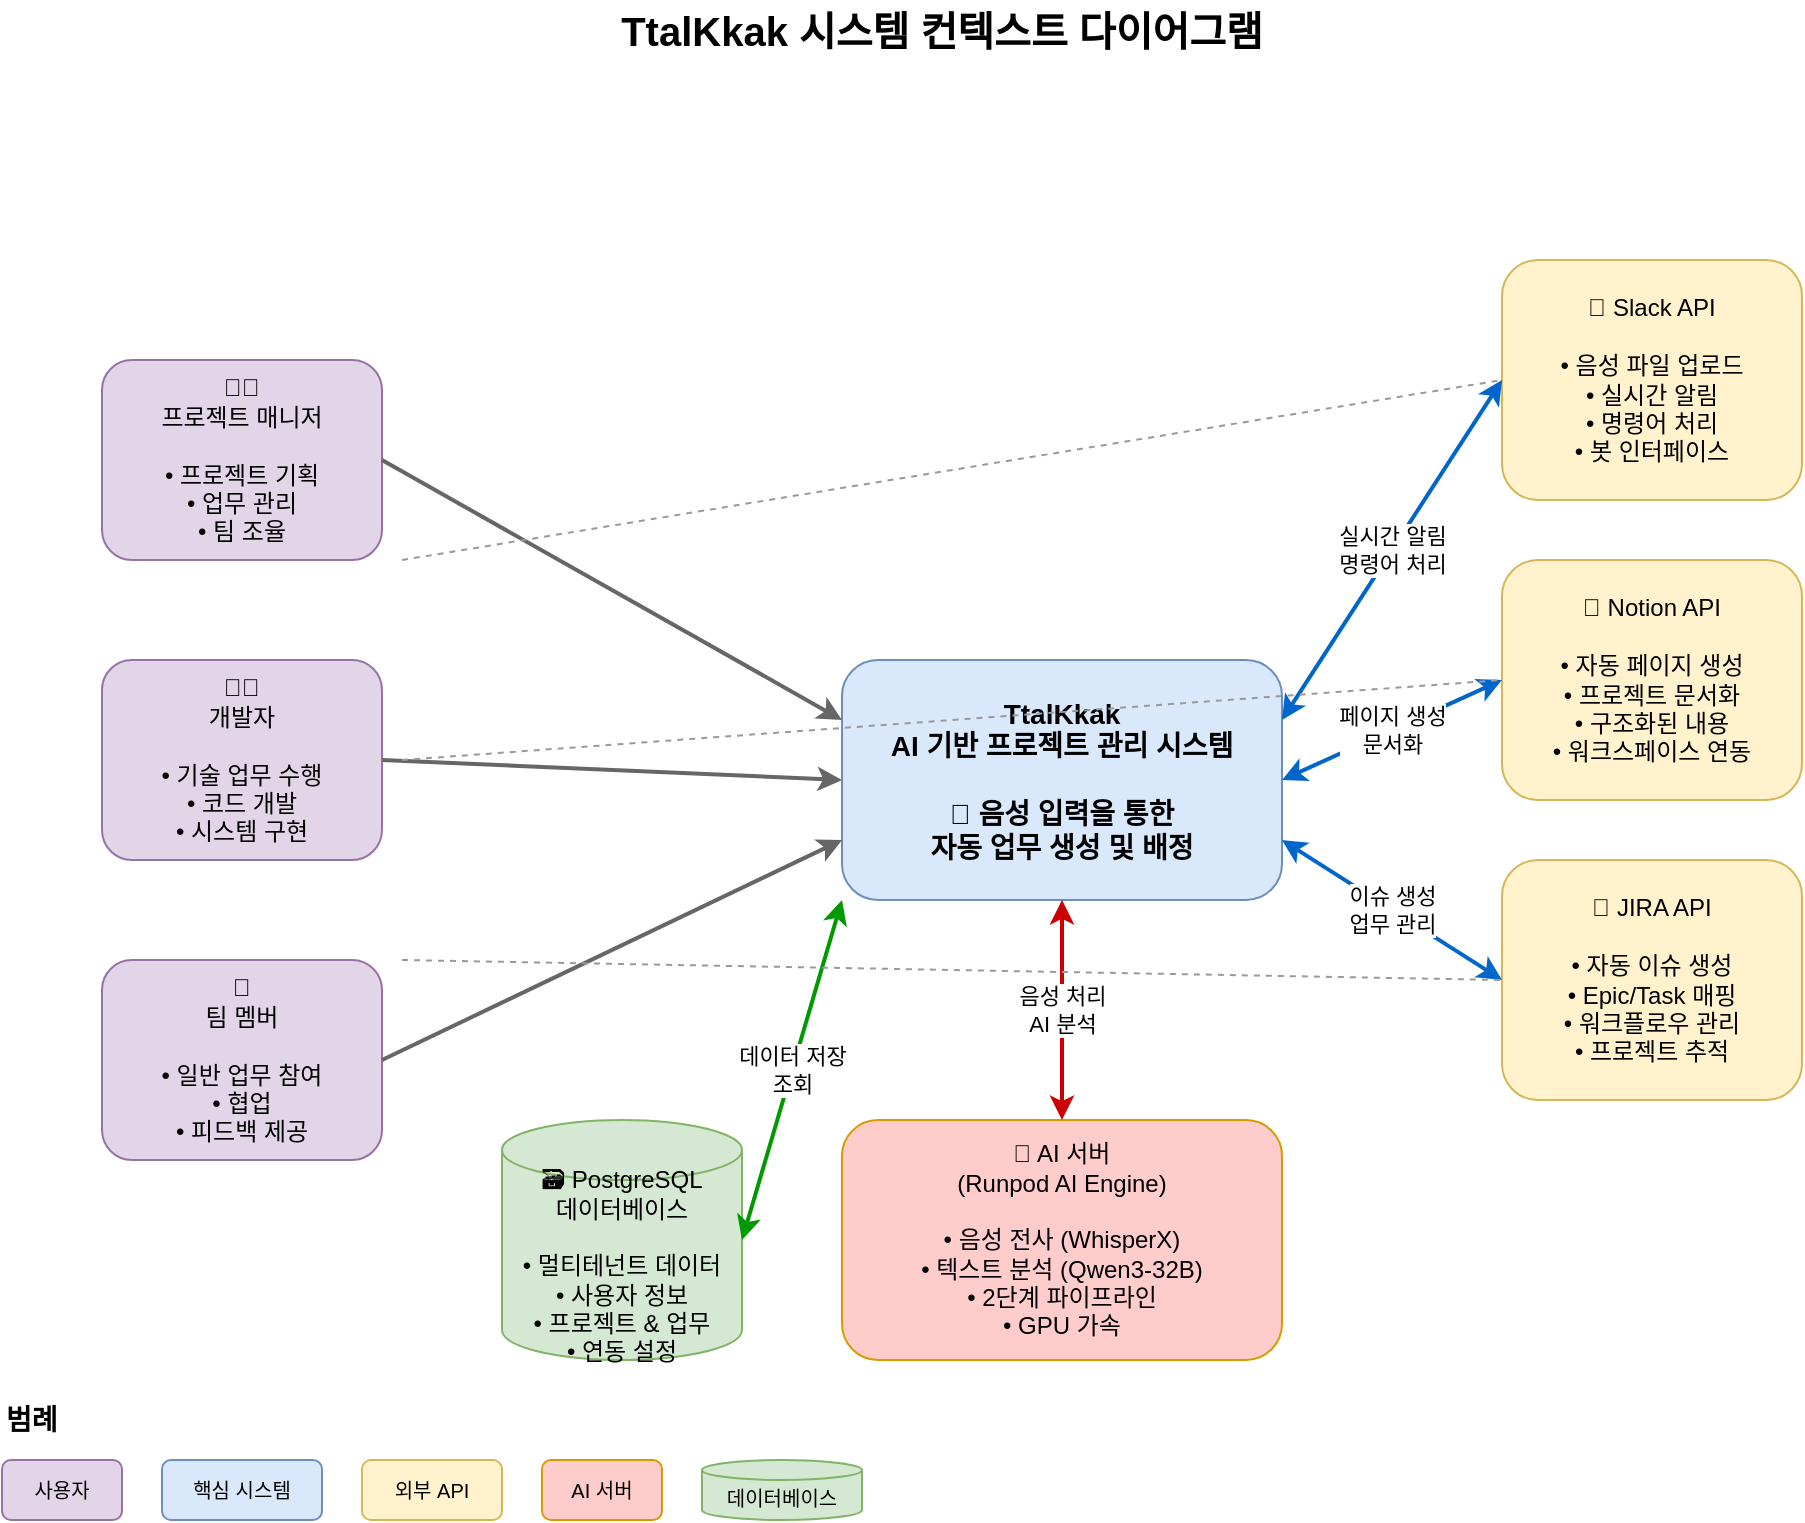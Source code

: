 <mxfile>
    <diagram id="TtalKkak-Context-Diagram" name="컨텍스트 다이어그램">
        <mxGraphModel dx="778" dy="593" grid="1" gridSize="10" guides="1" tooltips="1" connect="1" arrows="1" fold="1" page="1" pageScale="1" pageWidth="1169" pageHeight="827" math="0" shadow="0">
            <root>
                <mxCell id="0"/>
                <mxCell id="1" parent="0"/>
                <mxCell id="title" value="TtalKkak 시스템 컨텍스트 다이어그램" style="text;html=1;strokeColor=none;fillColor=none;align=center;verticalAlign=middle;whiteSpace=wrap;rounded=0;fontSize=20;fontStyle=1" parent="1" vertex="1">
                    <mxGeometry x="300" y="20" width="400" height="30" as="geometry"/>
                </mxCell>
                <mxCell id="ttalkkak-system" value="TtalKkak&#10;AI 기반 프로젝트 관리 시스템&#10;&#10;🎯 음성 입력을 통한&#10;자동 업무 생성 및 배정" style="rounded=1;whiteSpace=wrap;html=1;fillColor=#dae8fc;strokeColor=#6c8ebf;fontSize=14;fontStyle=1;align=center;verticalAlign=middle;" parent="1" vertex="1">
                    <mxGeometry x="450" y="350" width="220" height="120" as="geometry"/>
                </mxCell>
                <mxCell id="project-manager" value="🧑‍💼&#10;프로젝트 매니저&#10;&#10;• 프로젝트 기획&#10;• 업무 관리&#10;• 팀 조율" style="rounded=1;whiteSpace=wrap;html=1;fillColor=#e1d5e7;strokeColor=#9673a6;fontSize=12;align=center;verticalAlign=middle;" parent="1" vertex="1">
                    <mxGeometry x="80" y="200" width="140" height="100" as="geometry"/>
                </mxCell>
                <mxCell id="developer" value="👨‍💻&#10;개발자&#10;&#10;• 기술 업무 수행&#10;• 코드 개발&#10;• 시스템 구현" style="rounded=1;whiteSpace=wrap;html=1;fillColor=#e1d5e7;strokeColor=#9673a6;fontSize=12;align=center;verticalAlign=middle;" parent="1" vertex="1">
                    <mxGeometry x="80" y="350" width="140" height="100" as="geometry"/>
                </mxCell>
                <mxCell id="team-member" value="👥&#10;팀 멤버&#10;&#10;• 일반 업무 참여&#10;• 협업&#10;• 피드백 제공" style="rounded=1;whiteSpace=wrap;html=1;fillColor=#e1d5e7;strokeColor=#9673a6;fontSize=12;align=center;verticalAlign=middle;" parent="1" vertex="1">
                    <mxGeometry x="80" y="500" width="140" height="100" as="geometry"/>
                </mxCell>
                <mxCell id="slack-api" value="🤖 Slack API&#10;&#10;• 음성 파일 업로드&#10;• 실시간 알림&#10;• 명령어 처리&#10;• 봇 인터페이스" style="rounded=1;whiteSpace=wrap;html=1;fillColor=#fff2cc;strokeColor=#d6b656;fontSize=12;align=center;verticalAlign=middle;" parent="1" vertex="1">
                    <mxGeometry x="780" y="150" width="150" height="120" as="geometry"/>
                </mxCell>
                <mxCell id="notion-api" value="📝 Notion API&#10;&#10;• 자동 페이지 생성&#10;• 프로젝트 문서화&#10;• 구조화된 내용&#10;• 워크스페이스 연동" style="rounded=1;whiteSpace=wrap;html=1;fillColor=#fff2cc;strokeColor=#d6b656;fontSize=12;align=center;verticalAlign=middle;" parent="1" vertex="1">
                    <mxGeometry x="780" y="300" width="150" height="120" as="geometry"/>
                </mxCell>
                <mxCell id="jira-api" value="🎫 JIRA API&#10;&#10;• 자동 이슈 생성&#10;• Epic/Task 매핑&#10;• 워크플로우 관리&#10;• 프로젝트 추적" style="rounded=1;whiteSpace=wrap;html=1;fillColor=#fff2cc;strokeColor=#d6b656;fontSize=12;align=center;verticalAlign=middle;" parent="1" vertex="1">
                    <mxGeometry x="780" y="450" width="150" height="120" as="geometry"/>
                </mxCell>
                <mxCell id="ai-server" value="🧠 AI 서버&#10;(Runpod AI Engine)&#10;&#10;• 음성 전사 (WhisperX)&#10;• 텍스트 분석 (Qwen3-32B)&#10;• 2단계 파이프라인&#10;• GPU 가속" style="rounded=1;whiteSpace=wrap;html=1;fillColor=#ffcccc;strokeColor=#d79b00;fontSize=12;align=center;verticalAlign=middle;" parent="1" vertex="1">
                    <mxGeometry x="450" y="580" width="220" height="120" as="geometry"/>
                </mxCell>
                <mxCell id="database" value="🗃️ PostgreSQL&#10;데이터베이스&#10;&#10;• 멀티테넌트 데이터&#10;• 사용자 정보&#10;• 프로젝트 &amp; 업무&#10;• 연동 설정" style="shape=cylinder3;whiteSpace=wrap;html=1;boundedLbl=1;backgroundOutline=1;size=15;fillColor=#d5e8d4;strokeColor=#82b366;fontSize=12;align=center;verticalAlign=middle;" vertex="1" parent="1">
                    <mxGeometry x="280" y="580" width="120" height="120" as="geometry"/>
                </mxCell>
                <mxCell id="pm-to-system" value="" style="endArrow=classic;html=1;rounded=0;entryX=0;entryY=0.25;entryDx=0;entryDy=0;exitX=1;exitY=0.5;exitDx=0;exitDy=0;strokeWidth=2;strokeColor=#666666;" edge="1" parent="1" source="project-manager" target="ttalkkak-system">
                    <mxGeometry width="50" height="50" relative="1" as="geometry">
                        <mxPoint x="250" y="250" as="sourcePoint"/>
                        <mxPoint x="400" y="380" as="targetPoint"/>
                    </mxGeometry>
                </mxCell>
                <mxCell id="dev-to-system" value="" style="endArrow=classic;html=1;rounded=0;entryX=0;entryY=0.5;entryDx=0;entryDy=0;exitX=1;exitY=0.5;exitDx=0;exitDy=0;strokeWidth=2;strokeColor=#666666;" edge="1" parent="1" source="developer" target="ttalkkak-system">
                    <mxGeometry width="50" height="50" relative="1" as="geometry">
                        <mxPoint x="250" y="400" as="sourcePoint"/>
                        <mxPoint x="400" y="400" as="targetPoint"/>
                    </mxGeometry>
                </mxCell>
                <mxCell id="team-to-system" value="" style="endArrow=classic;html=1;rounded=0;entryX=0;entryY=0.75;entryDx=0;entryDy=0;exitX=1;exitY=0.5;exitDx=0;exitDy=0;strokeWidth=2;strokeColor=#666666;" edge="1" parent="1" source="team-member" target="ttalkkak-system">
                    <mxGeometry width="50" height="50" relative="1" as="geometry">
                        <mxPoint x="250" y="550" as="sourcePoint"/>
                        <mxPoint x="400" y="440" as="targetPoint"/>
                    </mxGeometry>
                </mxCell>
                <mxCell id="system-to-slack" value="실시간 알림&#10;명령어 처리" style="endArrow=classic;startArrow=classic;html=1;rounded=0;entryX=0;entryY=0.5;entryDx=0;entryDy=0;exitX=1;exitY=0.25;exitDx=0;exitDy=0;strokeWidth=2;strokeColor=#0066cc;" edge="1" parent="1" source="ttalkkak-system" target="slack-api">
                    <mxGeometry width="50" height="50" relative="1" as="geometry">
                        <mxPoint x="680" y="370" as="sourcePoint"/>
                        <mxPoint x="780" y="210" as="targetPoint"/>
                        <mxPoint as="offset"/>
                    </mxGeometry>
                </mxCell>
                <mxCell id="system-to-notion" value="페이지 생성&#10;문서화" style="endArrow=classic;startArrow=classic;html=1;rounded=0;entryX=0;entryY=0.5;entryDx=0;entryDy=0;exitX=1;exitY=0.5;exitDx=0;exitDy=0;strokeWidth=2;strokeColor=#0066cc;" edge="1" parent="1" source="ttalkkak-system" target="notion-api">
                    <mxGeometry width="50" height="50" relative="1" as="geometry">
                        <mxPoint x="680" y="410" as="sourcePoint"/>
                        <mxPoint x="780" y="360" as="targetPoint"/>
                        <mxPoint as="offset"/>
                    </mxGeometry>
                </mxCell>
                <mxCell id="system-to-jira" value="이슈 생성&#10;업무 관리" style="endArrow=classic;startArrow=classic;html=1;rounded=0;entryX=0;entryY=0.5;entryDx=0;entryDy=0;exitX=1;exitY=0.75;exitDx=0;exitDy=0;strokeWidth=2;strokeColor=#0066cc;" edge="1" parent="1" source="ttalkkak-system" target="jira-api">
                    <mxGeometry width="50" height="50" relative="1" as="geometry">
                        <mxPoint x="680" y="440" as="sourcePoint"/>
                        <mxPoint x="780" y="510" as="targetPoint"/>
                        <mxPoint as="offset"/>
                    </mxGeometry>
                </mxCell>
                <mxCell id="system-to-ai" value="음성 처리&#10;AI 분석" style="endArrow=classic;startArrow=classic;html=1;rounded=0;entryX=0.5;entryY=0;entryDx=0;entryDy=0;exitX=0.5;exitY=1;exitDx=0;exitDy=0;strokeWidth=2;strokeColor=#cc0000;" edge="1" parent="1" source="ttalkkak-system" target="ai-server">
                    <mxGeometry width="50" height="50" relative="1" as="geometry">
                        <mxPoint x="560" y="480" as="sourcePoint"/>
                        <mxPoint x="560" y="580" as="targetPoint"/>
                        <mxPoint as="offset"/>
                    </mxGeometry>
                </mxCell>
                <mxCell id="system-to-db" value="데이터 저장&#10;조회" style="endArrow=classic;startArrow=classic;html=1;rounded=0;entryX=1;entryY=0.5;entryDx=0;entryDy=0;entryPerimeter=0;exitX=0;exitY=1;exitDx=0;exitDy=0;strokeWidth=2;strokeColor=#009900;" edge="1" parent="1" source="ttalkkak-system" target="database">
                    <mxGeometry width="50" height="50" relative="1" as="geometry">
                        <mxPoint x="440" y="480" as="sourcePoint"/>
                        <mxPoint x="400" y="640" as="targetPoint"/>
                        <mxPoint as="offset"/>
                    </mxGeometry>
                </mxCell>
                <mxCell id="users-to-slack" value="" style="endArrow=none;dashed=1;html=1;rounded=0;strokeColor=#999999;strokeWidth=1;" edge="1" parent="1">
                    <mxGeometry width="50" height="50" relative="1" as="geometry">
                        <mxPoint x="230" y="300" as="sourcePoint"/>
                        <mxPoint x="780" y="210" as="targetPoint"/>
                    </mxGeometry>
                </mxCell>
                <mxCell id="users-to-notion" value="" style="endArrow=none;dashed=1;html=1;rounded=0;strokeColor=#999999;strokeWidth=1;" edge="1" parent="1">
                    <mxGeometry width="50" height="50" relative="1" as="geometry">
                        <mxPoint x="230" y="400" as="sourcePoint"/>
                        <mxPoint x="780" y="360" as="targetPoint"/>
                    </mxGeometry>
                </mxCell>
                <mxCell id="users-to-jira" value="" style="endArrow=none;dashed=1;html=1;rounded=0;strokeColor=#999999;strokeWidth=1;" edge="1" parent="1">
                    <mxGeometry width="50" height="50" relative="1" as="geometry">
                        <mxPoint x="230" y="500" as="sourcePoint"/>
                        <mxPoint x="780" y="510" as="targetPoint"/>
                    </mxGeometry>
                </mxCell>
                <mxCell id="legend-title" value="범례" style="text;html=1;strokeColor=none;fillColor=none;align=left;verticalAlign=middle;whiteSpace=wrap;rounded=0;fontSize=14;fontStyle=1" vertex="1" parent="1">
                    <mxGeometry x="30" y="720" width="60" height="20" as="geometry"/>
                </mxCell>
                <mxCell id="legend-user" value="사용자" style="rounded=1;whiteSpace=wrap;html=1;fillColor=#e1d5e7;strokeColor=#9673a6;fontSize=10;" vertex="1" parent="1">
                    <mxGeometry x="30" y="750" width="60" height="30" as="geometry"/>
                </mxCell>
                <mxCell id="legend-system" value="핵심 시스템" style="rounded=1;whiteSpace=wrap;html=1;fillColor=#dae8fc;strokeColor=#6c8ebf;fontSize=10;" vertex="1" parent="1">
                    <mxGeometry x="110" y="750" width="80" height="30" as="geometry"/>
                </mxCell>
                <mxCell id="legend-external" value="외부 API" style="rounded=1;whiteSpace=wrap;html=1;fillColor=#fff2cc;strokeColor=#d6b656;fontSize=10;" vertex="1" parent="1">
                    <mxGeometry x="210" y="750" width="70" height="30" as="geometry"/>
                </mxCell>
                <mxCell id="legend-ai" value="AI 서버" style="rounded=1;whiteSpace=wrap;html=1;fillColor=#ffcccc;strokeColor=#d79b00;fontSize=10;" vertex="1" parent="1">
                    <mxGeometry x="300" y="750" width="60" height="30" as="geometry"/>
                </mxCell>
                <mxCell id="legend-data" value="데이터베이스" style="shape=cylinder3;whiteSpace=wrap;html=1;boundedLbl=1;backgroundOutline=1;size=5;fillColor=#d5e8d4;strokeColor=#82b366;fontSize=10;" vertex="1" parent="1">
                    <mxGeometry x="380" y="750" width="80" height="30" as="geometry"/>
                </mxCell>
            </root>
        </mxGraphModel>
    </diagram>
</mxfile>